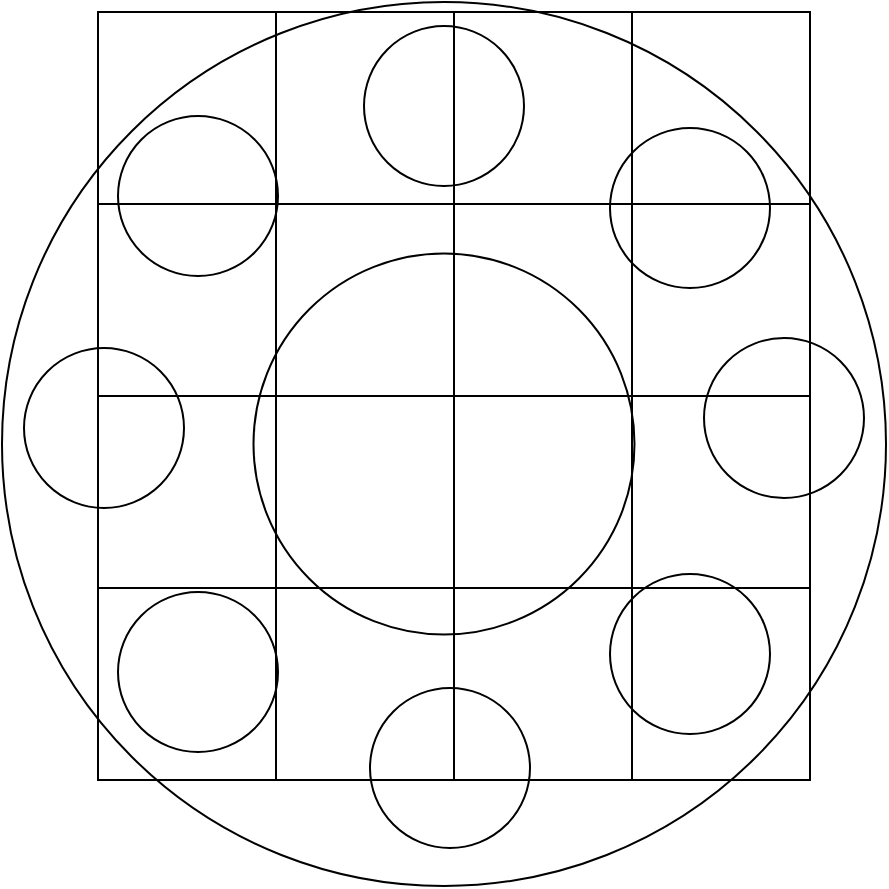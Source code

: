 <mxfile version="24.7.16">
  <diagram name="Page-1" id="158Uk1iq7pCY2wMCNZ7i">
    <mxGraphModel dx="1354" dy="631" grid="0" gridSize="10" guides="1" tooltips="1" connect="1" arrows="1" fold="1" page="0" pageScale="1" pageWidth="850" pageHeight="1100" math="0" shadow="0">
      <root>
        <mxCell id="0" />
        <mxCell id="1" parent="0" />
        <mxCell id="3MhFf8AUpUbRMDolegXa-1" value="" style="ellipse;whiteSpace=wrap;html=1;aspect=fixed;" vertex="1" parent="1">
          <mxGeometry x="-52" y="19" width="442" height="442" as="geometry" />
        </mxCell>
        <mxCell id="3MhFf8AUpUbRMDolegXa-2" value="" style="ellipse;whiteSpace=wrap;html=1;aspect=fixed;" vertex="1" parent="1">
          <mxGeometry x="73.75" y="144.75" width="190.5" height="190.5" as="geometry" />
        </mxCell>
        <mxCell id="3MhFf8AUpUbRMDolegXa-3" value="" style="ellipse;whiteSpace=wrap;html=1;aspect=fixed;" vertex="1" parent="1">
          <mxGeometry x="-41" y="192" width="80" height="80" as="geometry" />
        </mxCell>
        <mxCell id="3MhFf8AUpUbRMDolegXa-4" value="" style="ellipse;whiteSpace=wrap;html=1;aspect=fixed;" vertex="1" parent="1">
          <mxGeometry x="299" y="187" width="80" height="80" as="geometry" />
        </mxCell>
        <mxCell id="3MhFf8AUpUbRMDolegXa-5" value="" style="ellipse;whiteSpace=wrap;html=1;aspect=fixed;" vertex="1" parent="1">
          <mxGeometry x="252" y="82" width="80" height="80" as="geometry" />
        </mxCell>
        <mxCell id="3MhFf8AUpUbRMDolegXa-6" value="" style="ellipse;whiteSpace=wrap;html=1;aspect=fixed;" vertex="1" parent="1">
          <mxGeometry x="6" y="76" width="80" height="80" as="geometry" />
        </mxCell>
        <mxCell id="3MhFf8AUpUbRMDolegXa-9" value="" style="ellipse;whiteSpace=wrap;html=1;aspect=fixed;" vertex="1" parent="1">
          <mxGeometry x="129" y="31" width="80" height="80" as="geometry" />
        </mxCell>
        <mxCell id="3MhFf8AUpUbRMDolegXa-10" value="" style="ellipse;whiteSpace=wrap;html=1;aspect=fixed;" vertex="1" parent="1">
          <mxGeometry x="6" y="314" width="80" height="80" as="geometry" />
        </mxCell>
        <mxCell id="3MhFf8AUpUbRMDolegXa-11" value="" style="ellipse;whiteSpace=wrap;html=1;aspect=fixed;" vertex="1" parent="1">
          <mxGeometry x="132" y="362" width="80" height="80" as="geometry" />
        </mxCell>
        <mxCell id="3MhFf8AUpUbRMDolegXa-12" value="" style="ellipse;whiteSpace=wrap;html=1;aspect=fixed;" vertex="1" parent="1">
          <mxGeometry x="252" y="305" width="80" height="80" as="geometry" />
        </mxCell>
        <mxCell id="3MhFf8AUpUbRMDolegXa-14" value="" style="shape=table;startSize=0;container=1;collapsible=0;childLayout=tableLayout;fillColor=none;" vertex="1" parent="1">
          <mxGeometry x="-4" y="24" width="356" height="384" as="geometry" />
        </mxCell>
        <mxCell id="3MhFf8AUpUbRMDolegXa-15" value="" style="shape=tableRow;horizontal=0;startSize=0;swimlaneHead=0;swimlaneBody=0;strokeColor=inherit;top=0;left=0;bottom=0;right=0;collapsible=0;dropTarget=0;fillColor=none;points=[[0,0.5],[1,0.5]];portConstraint=eastwest;" vertex="1" parent="3MhFf8AUpUbRMDolegXa-14">
          <mxGeometry width="356" height="96" as="geometry" />
        </mxCell>
        <mxCell id="3MhFf8AUpUbRMDolegXa-16" value="" style="shape=partialRectangle;html=1;whiteSpace=wrap;connectable=0;strokeColor=inherit;overflow=hidden;fillColor=none;top=0;left=0;bottom=0;right=0;pointerEvents=1;" vertex="1" parent="3MhFf8AUpUbRMDolegXa-15">
          <mxGeometry width="89" height="96" as="geometry">
            <mxRectangle width="89" height="96" as="alternateBounds" />
          </mxGeometry>
        </mxCell>
        <mxCell id="3MhFf8AUpUbRMDolegXa-17" value="" style="shape=partialRectangle;html=1;whiteSpace=wrap;connectable=0;strokeColor=inherit;overflow=hidden;fillColor=none;top=0;left=0;bottom=0;right=0;pointerEvents=1;" vertex="1" parent="3MhFf8AUpUbRMDolegXa-15">
          <mxGeometry x="89" width="89" height="96" as="geometry">
            <mxRectangle width="89" height="96" as="alternateBounds" />
          </mxGeometry>
        </mxCell>
        <mxCell id="3MhFf8AUpUbRMDolegXa-18" value="" style="shape=partialRectangle;html=1;whiteSpace=wrap;connectable=0;strokeColor=inherit;overflow=hidden;fillColor=none;top=0;left=0;bottom=0;right=0;pointerEvents=1;" vertex="1" parent="3MhFf8AUpUbRMDolegXa-15">
          <mxGeometry x="178" width="89" height="96" as="geometry">
            <mxRectangle width="89" height="96" as="alternateBounds" />
          </mxGeometry>
        </mxCell>
        <mxCell id="3MhFf8AUpUbRMDolegXa-19" value="" style="shape=partialRectangle;html=1;whiteSpace=wrap;connectable=0;strokeColor=inherit;overflow=hidden;fillColor=none;top=0;left=0;bottom=0;right=0;pointerEvents=1;" vertex="1" parent="3MhFf8AUpUbRMDolegXa-15">
          <mxGeometry x="267" width="89" height="96" as="geometry">
            <mxRectangle width="89" height="96" as="alternateBounds" />
          </mxGeometry>
        </mxCell>
        <mxCell id="3MhFf8AUpUbRMDolegXa-20" value="" style="shape=tableRow;horizontal=0;startSize=0;swimlaneHead=0;swimlaneBody=0;strokeColor=inherit;top=0;left=0;bottom=0;right=0;collapsible=0;dropTarget=0;fillColor=none;points=[[0,0.5],[1,0.5]];portConstraint=eastwest;" vertex="1" parent="3MhFf8AUpUbRMDolegXa-14">
          <mxGeometry y="96" width="356" height="96" as="geometry" />
        </mxCell>
        <mxCell id="3MhFf8AUpUbRMDolegXa-21" value="" style="shape=partialRectangle;html=1;whiteSpace=wrap;connectable=0;strokeColor=inherit;overflow=hidden;fillColor=none;top=0;left=0;bottom=0;right=0;pointerEvents=1;" vertex="1" parent="3MhFf8AUpUbRMDolegXa-20">
          <mxGeometry width="89" height="96" as="geometry">
            <mxRectangle width="89" height="96" as="alternateBounds" />
          </mxGeometry>
        </mxCell>
        <mxCell id="3MhFf8AUpUbRMDolegXa-22" value="" style="shape=partialRectangle;html=1;whiteSpace=wrap;connectable=0;strokeColor=inherit;overflow=hidden;fillColor=none;top=0;left=0;bottom=0;right=0;pointerEvents=1;" vertex="1" parent="3MhFf8AUpUbRMDolegXa-20">
          <mxGeometry x="89" width="89" height="96" as="geometry">
            <mxRectangle width="89" height="96" as="alternateBounds" />
          </mxGeometry>
        </mxCell>
        <mxCell id="3MhFf8AUpUbRMDolegXa-23" value="" style="shape=partialRectangle;html=1;whiteSpace=wrap;connectable=0;strokeColor=inherit;overflow=hidden;fillColor=none;top=0;left=0;bottom=0;right=0;pointerEvents=1;" vertex="1" parent="3MhFf8AUpUbRMDolegXa-20">
          <mxGeometry x="178" width="89" height="96" as="geometry">
            <mxRectangle width="89" height="96" as="alternateBounds" />
          </mxGeometry>
        </mxCell>
        <mxCell id="3MhFf8AUpUbRMDolegXa-24" value="" style="shape=partialRectangle;html=1;whiteSpace=wrap;connectable=0;strokeColor=inherit;overflow=hidden;fillColor=none;top=0;left=0;bottom=0;right=0;pointerEvents=1;" vertex="1" parent="3MhFf8AUpUbRMDolegXa-20">
          <mxGeometry x="267" width="89" height="96" as="geometry">
            <mxRectangle width="89" height="96" as="alternateBounds" />
          </mxGeometry>
        </mxCell>
        <mxCell id="3MhFf8AUpUbRMDolegXa-25" value="" style="shape=tableRow;horizontal=0;startSize=0;swimlaneHead=0;swimlaneBody=0;strokeColor=inherit;top=0;left=0;bottom=0;right=0;collapsible=0;dropTarget=0;fillColor=none;points=[[0,0.5],[1,0.5]];portConstraint=eastwest;" vertex="1" parent="3MhFf8AUpUbRMDolegXa-14">
          <mxGeometry y="192" width="356" height="96" as="geometry" />
        </mxCell>
        <mxCell id="3MhFf8AUpUbRMDolegXa-26" value="" style="shape=partialRectangle;html=1;whiteSpace=wrap;connectable=0;strokeColor=inherit;overflow=hidden;fillColor=none;top=0;left=0;bottom=0;right=0;pointerEvents=1;" vertex="1" parent="3MhFf8AUpUbRMDolegXa-25">
          <mxGeometry width="89" height="96" as="geometry">
            <mxRectangle width="89" height="96" as="alternateBounds" />
          </mxGeometry>
        </mxCell>
        <mxCell id="3MhFf8AUpUbRMDolegXa-27" value="" style="shape=partialRectangle;html=1;whiteSpace=wrap;connectable=0;strokeColor=inherit;overflow=hidden;fillColor=none;top=0;left=0;bottom=0;right=0;pointerEvents=1;" vertex="1" parent="3MhFf8AUpUbRMDolegXa-25">
          <mxGeometry x="89" width="89" height="96" as="geometry">
            <mxRectangle width="89" height="96" as="alternateBounds" />
          </mxGeometry>
        </mxCell>
        <mxCell id="3MhFf8AUpUbRMDolegXa-28" value="" style="shape=partialRectangle;html=1;whiteSpace=wrap;connectable=0;strokeColor=inherit;overflow=hidden;fillColor=none;top=0;left=0;bottom=0;right=0;pointerEvents=1;" vertex="1" parent="3MhFf8AUpUbRMDolegXa-25">
          <mxGeometry x="178" width="89" height="96" as="geometry">
            <mxRectangle width="89" height="96" as="alternateBounds" />
          </mxGeometry>
        </mxCell>
        <mxCell id="3MhFf8AUpUbRMDolegXa-29" value="" style="shape=partialRectangle;html=1;whiteSpace=wrap;connectable=0;strokeColor=inherit;overflow=hidden;fillColor=none;top=0;left=0;bottom=0;right=0;pointerEvents=1;" vertex="1" parent="3MhFf8AUpUbRMDolegXa-25">
          <mxGeometry x="267" width="89" height="96" as="geometry">
            <mxRectangle width="89" height="96" as="alternateBounds" />
          </mxGeometry>
        </mxCell>
        <mxCell id="3MhFf8AUpUbRMDolegXa-30" value="" style="shape=tableRow;horizontal=0;startSize=0;swimlaneHead=0;swimlaneBody=0;strokeColor=inherit;top=0;left=0;bottom=0;right=0;collapsible=0;dropTarget=0;fillColor=none;points=[[0,0.5],[1,0.5]];portConstraint=eastwest;" vertex="1" parent="3MhFf8AUpUbRMDolegXa-14">
          <mxGeometry y="288" width="356" height="96" as="geometry" />
        </mxCell>
        <mxCell id="3MhFf8AUpUbRMDolegXa-31" value="" style="shape=partialRectangle;html=1;whiteSpace=wrap;connectable=0;strokeColor=inherit;overflow=hidden;fillColor=none;top=0;left=0;bottom=0;right=0;pointerEvents=1;" vertex="1" parent="3MhFf8AUpUbRMDolegXa-30">
          <mxGeometry width="89" height="96" as="geometry">
            <mxRectangle width="89" height="96" as="alternateBounds" />
          </mxGeometry>
        </mxCell>
        <mxCell id="3MhFf8AUpUbRMDolegXa-32" value="" style="shape=partialRectangle;html=1;whiteSpace=wrap;connectable=0;strokeColor=inherit;overflow=hidden;fillColor=none;top=0;left=0;bottom=0;right=0;pointerEvents=1;" vertex="1" parent="3MhFf8AUpUbRMDolegXa-30">
          <mxGeometry x="89" width="89" height="96" as="geometry">
            <mxRectangle width="89" height="96" as="alternateBounds" />
          </mxGeometry>
        </mxCell>
        <mxCell id="3MhFf8AUpUbRMDolegXa-33" value="" style="shape=partialRectangle;html=1;whiteSpace=wrap;connectable=0;strokeColor=inherit;overflow=hidden;fillColor=none;top=0;left=0;bottom=0;right=0;pointerEvents=1;" vertex="1" parent="3MhFf8AUpUbRMDolegXa-30">
          <mxGeometry x="178" width="89" height="96" as="geometry">
            <mxRectangle width="89" height="96" as="alternateBounds" />
          </mxGeometry>
        </mxCell>
        <mxCell id="3MhFf8AUpUbRMDolegXa-34" value="" style="shape=partialRectangle;html=1;whiteSpace=wrap;connectable=0;strokeColor=inherit;overflow=hidden;fillColor=none;top=0;left=0;bottom=0;right=0;pointerEvents=1;" vertex="1" parent="3MhFf8AUpUbRMDolegXa-30">
          <mxGeometry x="267" width="89" height="96" as="geometry">
            <mxRectangle width="89" height="96" as="alternateBounds" />
          </mxGeometry>
        </mxCell>
      </root>
    </mxGraphModel>
  </diagram>
</mxfile>
